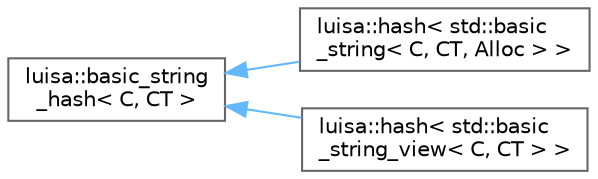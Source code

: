digraph "类继承关系图"
{
 // LATEX_PDF_SIZE
  bgcolor="transparent";
  edge [fontname=Helvetica,fontsize=10,labelfontname=Helvetica,labelfontsize=10];
  node [fontname=Helvetica,fontsize=10,shape=box,height=0.2,width=0.4];
  rankdir="LR";
  Node0 [id="Node000000",label="luisa::basic_string\l_hash\< C, CT \>",height=0.2,width=0.4,color="grey40", fillcolor="white", style="filled",URL="$structluisa_1_1basic__string__hash.html",tooltip=" "];
  Node0 -> Node1 [id="edge1104_Node000000_Node000001",dir="back",color="steelblue1",style="solid",tooltip=" "];
  Node1 [id="Node000001",label="luisa::hash\< std::basic\l_string\< C, CT, Alloc \> \>",height=0.2,width=0.4,color="grey40", fillcolor="white", style="filled",URL="$structluisa_1_1hash_3_01std_1_1basic__string_3_01_c_00_01_c_t_00_01_alloc_01_4_01_4.html",tooltip=" "];
  Node0 -> Node2 [id="edge1105_Node000000_Node000002",dir="back",color="steelblue1",style="solid",tooltip=" "];
  Node2 [id="Node000002",label="luisa::hash\< std::basic\l_string_view\< C, CT \> \>",height=0.2,width=0.4,color="grey40", fillcolor="white", style="filled",URL="$structluisa_1_1hash_3_01std_1_1basic__string__view_3_01_c_00_01_c_t_01_4_01_4.html",tooltip=" "];
}
